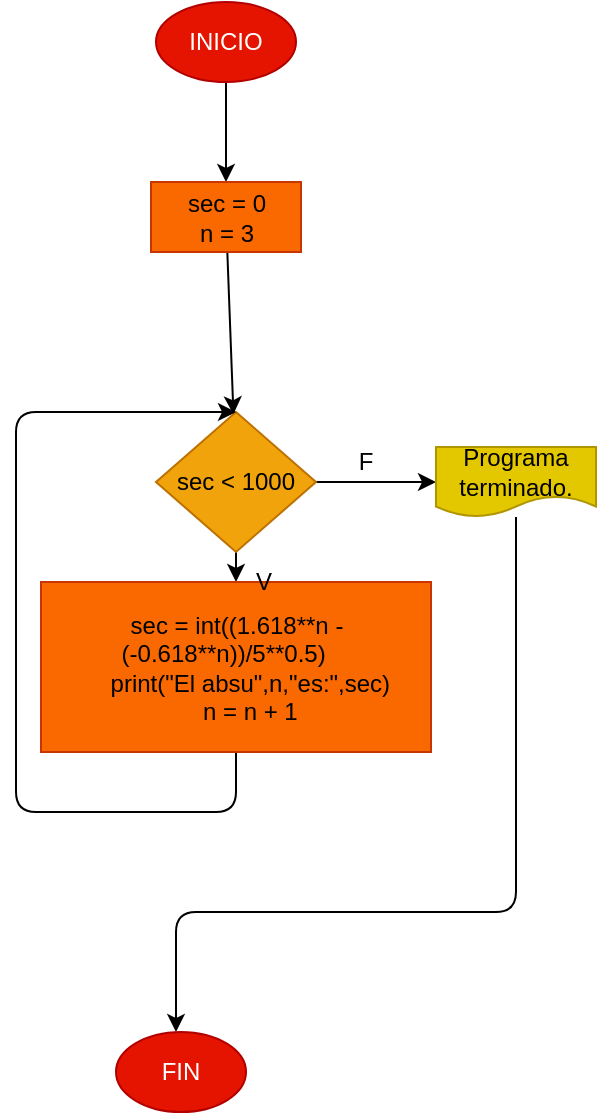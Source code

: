 <mxfile>
    <diagram id="zTIxZmeY3i6MOLpThf00" name="Página-1">
        <mxGraphModel dx="277" dy="431" grid="1" gridSize="10" guides="1" tooltips="1" connect="1" arrows="1" fold="1" page="1" pageScale="1" pageWidth="827" pageHeight="1169" math="0" shadow="0">
            <root>
                <mxCell id="0"/>
                <mxCell id="1" parent="0"/>
                <mxCell id="28" style="edgeStyle=none;html=1;entryX=0.5;entryY=0;entryDx=0;entryDy=0;" edge="1" parent="1" source="2" target="9">
                    <mxGeometry relative="1" as="geometry"/>
                </mxCell>
                <mxCell id="2" value="INICIO" style="ellipse;whiteSpace=wrap;html=1;fillColor=#e51400;fontColor=#ffffff;strokeColor=#B20000;" parent="1" vertex="1">
                    <mxGeometry x="240" y="30" width="70" height="40" as="geometry"/>
                </mxCell>
                <mxCell id="12" value="" style="edgeStyle=none;html=1;" parent="1" source="9" target="11" edge="1">
                    <mxGeometry relative="1" as="geometry"/>
                </mxCell>
                <mxCell id="9" value="sec = 0&lt;br&gt;n = 3" style="whiteSpace=wrap;html=1;fillColor=#fa6800;fontColor=#000000;strokeColor=#C73500;" parent="1" vertex="1">
                    <mxGeometry x="237.5" y="120" width="75" height="35" as="geometry"/>
                </mxCell>
                <mxCell id="15" value="" style="edgeStyle=none;html=1;" parent="1" source="11" target="14" edge="1">
                    <mxGeometry relative="1" as="geometry"/>
                </mxCell>
                <mxCell id="18" value="" style="edgeStyle=none;html=1;" parent="1" source="11" target="17" edge="1">
                    <mxGeometry relative="1" as="geometry"/>
                </mxCell>
                <mxCell id="11" value="sec &amp;lt; 1000" style="rhombus;whiteSpace=wrap;html=1;fillColor=#f0a30a;fontColor=#000000;strokeColor=#BD7000;" parent="1" vertex="1">
                    <mxGeometry x="240" y="235" width="80" height="70" as="geometry"/>
                </mxCell>
                <mxCell id="16" style="edgeStyle=none;html=1;entryX=0.5;entryY=0;entryDx=0;entryDy=0;" parent="1" source="14" target="11" edge="1">
                    <mxGeometry relative="1" as="geometry">
                        <mxPoint x="170" y="265" as="targetPoint"/>
                        <Array as="points">
                            <mxPoint x="280" y="435"/>
                            <mxPoint x="170" y="435"/>
                            <mxPoint x="170" y="235"/>
                        </Array>
                    </mxGeometry>
                </mxCell>
                <mxCell id="14" value="&lt;div&gt;sec = int((1.618**n - (-0.618**n))/5**0.5)&lt;span&gt;&amp;nbsp; &amp;nbsp;&amp;nbsp;&lt;/span&gt;&lt;/div&gt;&lt;div&gt;&amp;nbsp; &amp;nbsp; print(&quot;El absu&quot;,n,&quot;es:&quot;,sec)&lt;/div&gt;&lt;div&gt;&amp;nbsp; &amp;nbsp; n = n + 1&lt;/div&gt;" style="whiteSpace=wrap;html=1;fillColor=#fa6800;fontColor=#000000;strokeColor=#C73500;" parent="1" vertex="1">
                    <mxGeometry x="182.5" y="320" width="195" height="85" as="geometry"/>
                </mxCell>
                <mxCell id="21" style="edgeStyle=none;html=1;" parent="1" source="17" edge="1">
                    <mxGeometry relative="1" as="geometry">
                        <mxPoint x="250" y="545" as="targetPoint"/>
                        <Array as="points">
                            <mxPoint x="420" y="485"/>
                            <mxPoint x="250" y="485"/>
                        </Array>
                    </mxGeometry>
                </mxCell>
                <mxCell id="17" value="Programa terminado." style="shape=document;whiteSpace=wrap;html=1;boundedLbl=1;fillColor=#e3c800;fontColor=#000000;strokeColor=#B09500;" parent="1" vertex="1">
                    <mxGeometry x="380" y="252.5" width="80" height="35" as="geometry"/>
                </mxCell>
                <mxCell id="23" value="FIN" style="ellipse;whiteSpace=wrap;html=1;fillColor=#e51400;fontColor=#ffffff;strokeColor=#B20000;" parent="1" vertex="1">
                    <mxGeometry x="220" y="545" width="65" height="40" as="geometry"/>
                </mxCell>
                <mxCell id="25" value="V" style="text;html=1;strokeColor=none;fillColor=none;align=center;verticalAlign=middle;whiteSpace=wrap;rounded=0;" parent="1" vertex="1">
                    <mxGeometry x="263.75" y="305" width="60" height="30" as="geometry"/>
                </mxCell>
                <mxCell id="27" value="F" style="text;html=1;strokeColor=none;fillColor=none;align=center;verticalAlign=middle;whiteSpace=wrap;rounded=0;" parent="1" vertex="1">
                    <mxGeometry x="315" y="245" width="60" height="30" as="geometry"/>
                </mxCell>
            </root>
        </mxGraphModel>
    </diagram>
</mxfile>